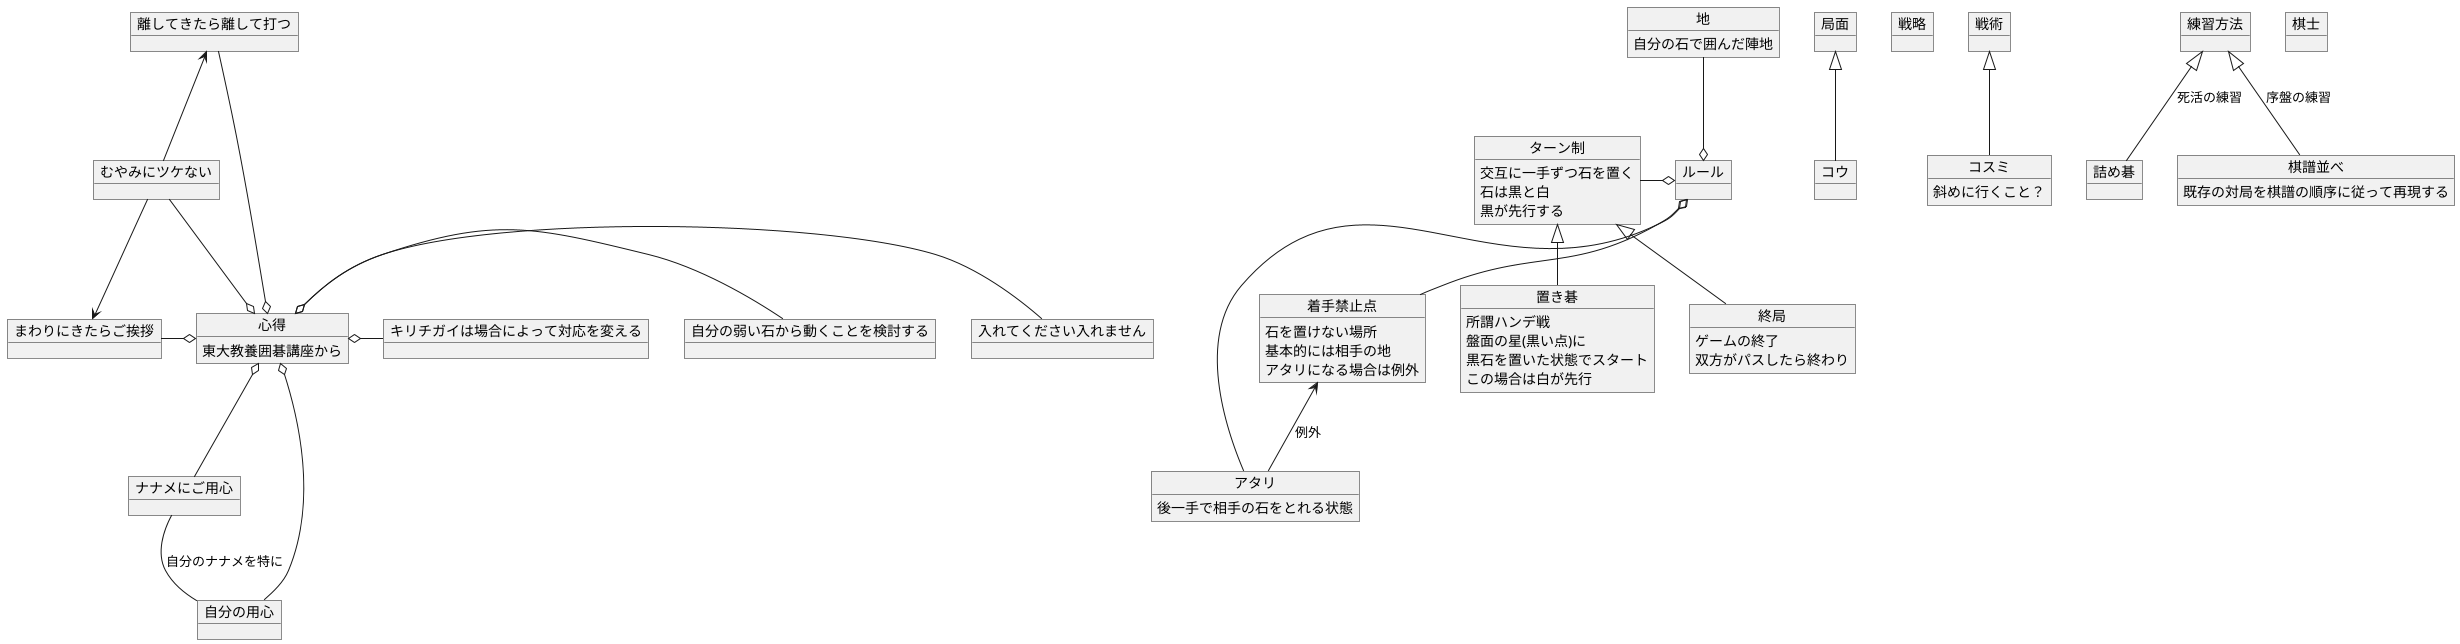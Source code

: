 @startuml

' 囲碁というゲームについて
object ルール

object ターン制 {
  交互に一手ずつ石を置く
  石は黒と白
  黒が先行する
}
object 置き碁 {
  所謂ハンデ戦
  盤面の星(黒い点)に
  黒石を置いた状態でスタート
  この場合は白が先行
}
object 終局 {
  ゲームの終了
  双方がパスしたら終わり
}

object 地 {
  自分の石で囲んだ陣地
}
object 着手禁止点 {
  石を置けない場所
  基本的には相手の地
  アタリになる場合は例外
}
object アタリ {
  後一手で相手の石をとれる状態
}

ルール o-l- ターン制
ルール o-u- 地
ルール o-d- 着手禁止点
ルール o- アタリ
着手禁止点 <-d- アタリ : 例外
ターン制 <|-- 置き碁
ターン制 <|-- 終局

' 対局に勝つための知識
object 局面

object コウ {

}

局面 <|-- コウ

object 戦略
object 戦術

object コスミ {
  斜めに行くこと？
}

戦術 <|-- コスミ

' 練習方法
object 練習方法

object 詰め碁
object 棋譜並べ {
  既存の対局を棋譜の順序に従って再現する
}

練習方法 <|-- 詰め碁 : 死活の練習
練習方法 <|-- 棋譜並べ : 序盤の練習

' 関わる人について
object 棋士

' まだ分類できないもの
object 心得 {
  東大教養囲碁講座から
}
object まわりにきたらご挨拶
object ナナメにご用心
object 入れてください入れません
object 自分の用心
object 自分の弱い石から動くことを検討する
object キリチガイは場合によって対応を変える
object 離してきたら離して打つ
object むやみにツケない

心得 o-l- まわりにきたらご挨拶
心得 o-d- ナナメにご用心
心得 o-d- 自分の用心
心得 o- 入れてください入れません
心得 o- 自分の弱い石から動くことを検討する
心得 o- キリチガイは場合によって対応を変える
心得 o-l- 離してきたら離して打つ
心得 o-l- むやみにツケない
ナナメにご用心 -- 自分の用心 : 自分のナナメを特に
離してきたら離して打つ <-d- むやみにツケない
まわりにきたらご挨拶 <-u- むやみにツケない


@enduml